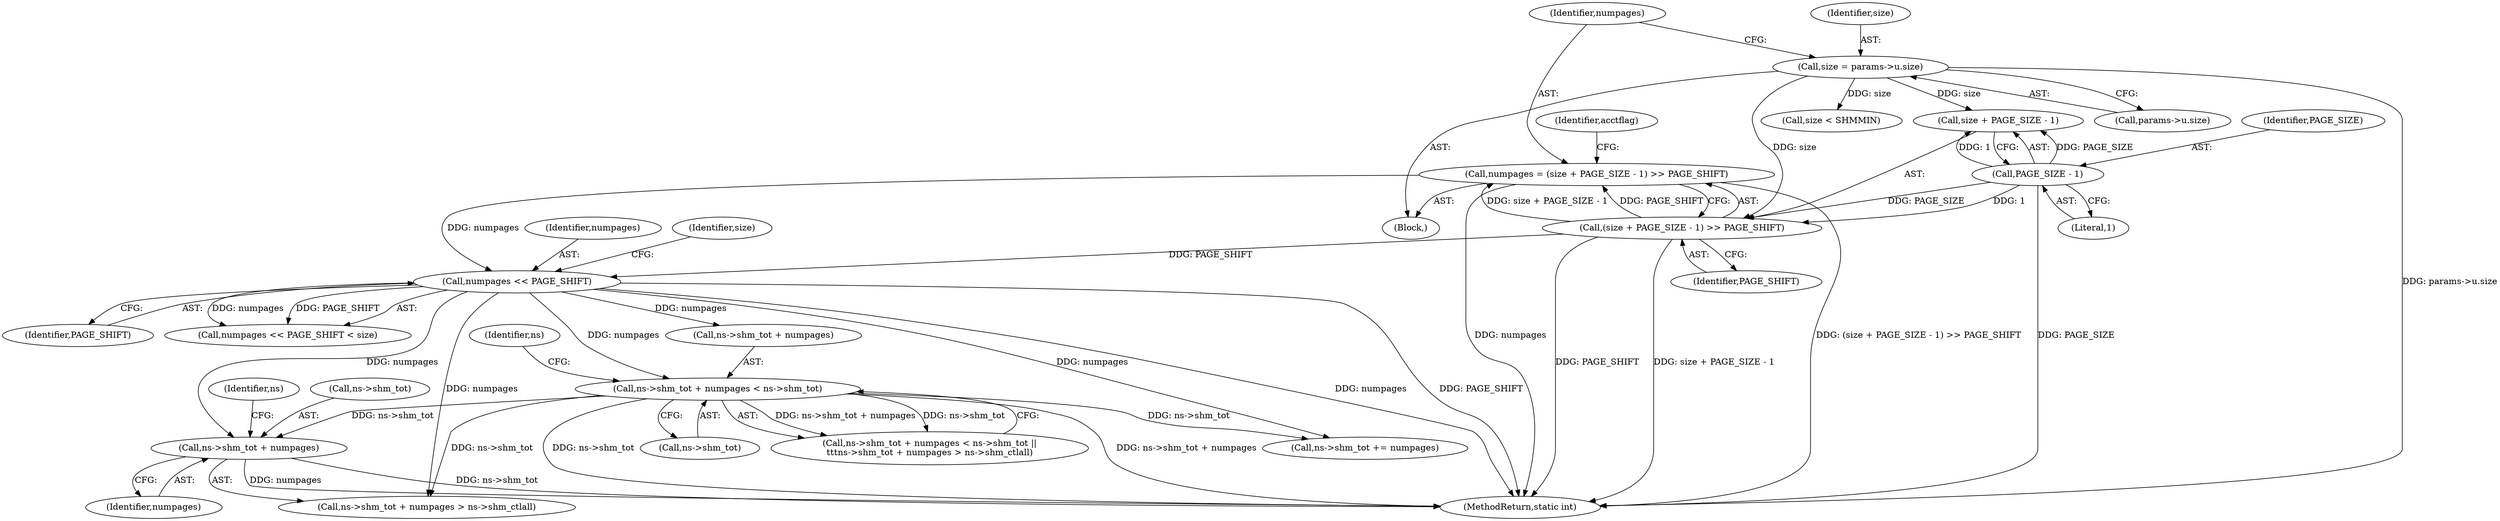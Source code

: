 digraph "0_linux_b9a532277938798b53178d5a66af6e2915cb27cf_0@pointer" {
"1000180" [label="(Call,ns->shm_tot + numpages)"];
"1000170" [label="(Call,ns->shm_tot + numpages < ns->shm_tot)"];
"1000161" [label="(Call,numpages << PAGE_SHIFT)"];
"1000130" [label="(Call,numpages = (size + PAGE_SIZE - 1) >> PAGE_SHIFT)"];
"1000132" [label="(Call,(size + PAGE_SIZE - 1) >> PAGE_SHIFT)"];
"1000120" [label="(Call,size = params->u.size)"];
"1000135" [label="(Call,PAGE_SIZE - 1)"];
"1000133" [label="(Call,size + PAGE_SIZE - 1)"];
"1000161" [label="(Call,numpages << PAGE_SHIFT)"];
"1000137" [label="(Literal,1)"];
"1000186" [label="(Identifier,ns)"];
"1000184" [label="(Identifier,numpages)"];
"1000182" [label="(Identifier,ns)"];
"1000164" [label="(Identifier,size)"];
"1000120" [label="(Call,size = params->u.size)"];
"1000162" [label="(Identifier,numpages)"];
"1000171" [label="(Call,ns->shm_tot + numpages)"];
"1000138" [label="(Identifier,PAGE_SHIFT)"];
"1000415" [label="(Call,ns->shm_tot += numpages)"];
"1000130" [label="(Call,numpages = (size + PAGE_SIZE - 1) >> PAGE_SHIFT)"];
"1000144" [label="(Identifier,acctflag)"];
"1000176" [label="(Call,ns->shm_tot)"];
"1000170" [label="(Call,ns->shm_tot + numpages < ns->shm_tot)"];
"1000135" [label="(Call,PAGE_SIZE - 1)"];
"1000106" [label="(Block,)"];
"1000121" [label="(Identifier,size)"];
"1000148" [label="(Call,size < SHMMIN)"];
"1000180" [label="(Call,ns->shm_tot + numpages)"];
"1000456" [label="(MethodReturn,static int)"];
"1000163" [label="(Identifier,PAGE_SHIFT)"];
"1000132" [label="(Call,(size + PAGE_SIZE - 1) >> PAGE_SHIFT)"];
"1000122" [label="(Call,params->u.size)"];
"1000160" [label="(Call,numpages << PAGE_SHIFT < size)"];
"1000179" [label="(Call,ns->shm_tot + numpages > ns->shm_ctlall)"];
"1000181" [label="(Call,ns->shm_tot)"];
"1000131" [label="(Identifier,numpages)"];
"1000169" [label="(Call,ns->shm_tot + numpages < ns->shm_tot ||\n\t\t\tns->shm_tot + numpages > ns->shm_ctlall)"];
"1000136" [label="(Identifier,PAGE_SIZE)"];
"1000180" -> "1000179"  [label="AST: "];
"1000180" -> "1000184"  [label="CFG: "];
"1000181" -> "1000180"  [label="AST: "];
"1000184" -> "1000180"  [label="AST: "];
"1000186" -> "1000180"  [label="CFG: "];
"1000180" -> "1000456"  [label="DDG: numpages"];
"1000180" -> "1000456"  [label="DDG: ns->shm_tot"];
"1000170" -> "1000180"  [label="DDG: ns->shm_tot"];
"1000161" -> "1000180"  [label="DDG: numpages"];
"1000170" -> "1000169"  [label="AST: "];
"1000170" -> "1000176"  [label="CFG: "];
"1000171" -> "1000170"  [label="AST: "];
"1000176" -> "1000170"  [label="AST: "];
"1000182" -> "1000170"  [label="CFG: "];
"1000169" -> "1000170"  [label="CFG: "];
"1000170" -> "1000456"  [label="DDG: ns->shm_tot"];
"1000170" -> "1000456"  [label="DDG: ns->shm_tot + numpages"];
"1000170" -> "1000169"  [label="DDG: ns->shm_tot + numpages"];
"1000170" -> "1000169"  [label="DDG: ns->shm_tot"];
"1000161" -> "1000170"  [label="DDG: numpages"];
"1000170" -> "1000179"  [label="DDG: ns->shm_tot"];
"1000170" -> "1000415"  [label="DDG: ns->shm_tot"];
"1000161" -> "1000160"  [label="AST: "];
"1000161" -> "1000163"  [label="CFG: "];
"1000162" -> "1000161"  [label="AST: "];
"1000163" -> "1000161"  [label="AST: "];
"1000164" -> "1000161"  [label="CFG: "];
"1000161" -> "1000456"  [label="DDG: PAGE_SHIFT"];
"1000161" -> "1000456"  [label="DDG: numpages"];
"1000161" -> "1000160"  [label="DDG: numpages"];
"1000161" -> "1000160"  [label="DDG: PAGE_SHIFT"];
"1000130" -> "1000161"  [label="DDG: numpages"];
"1000132" -> "1000161"  [label="DDG: PAGE_SHIFT"];
"1000161" -> "1000171"  [label="DDG: numpages"];
"1000161" -> "1000179"  [label="DDG: numpages"];
"1000161" -> "1000415"  [label="DDG: numpages"];
"1000130" -> "1000106"  [label="AST: "];
"1000130" -> "1000132"  [label="CFG: "];
"1000131" -> "1000130"  [label="AST: "];
"1000132" -> "1000130"  [label="AST: "];
"1000144" -> "1000130"  [label="CFG: "];
"1000130" -> "1000456"  [label="DDG: (size + PAGE_SIZE - 1) >> PAGE_SHIFT"];
"1000130" -> "1000456"  [label="DDG: numpages"];
"1000132" -> "1000130"  [label="DDG: size + PAGE_SIZE - 1"];
"1000132" -> "1000130"  [label="DDG: PAGE_SHIFT"];
"1000132" -> "1000138"  [label="CFG: "];
"1000133" -> "1000132"  [label="AST: "];
"1000138" -> "1000132"  [label="AST: "];
"1000132" -> "1000456"  [label="DDG: size + PAGE_SIZE - 1"];
"1000132" -> "1000456"  [label="DDG: PAGE_SHIFT"];
"1000120" -> "1000132"  [label="DDG: size"];
"1000135" -> "1000132"  [label="DDG: PAGE_SIZE"];
"1000135" -> "1000132"  [label="DDG: 1"];
"1000120" -> "1000106"  [label="AST: "];
"1000120" -> "1000122"  [label="CFG: "];
"1000121" -> "1000120"  [label="AST: "];
"1000122" -> "1000120"  [label="AST: "];
"1000131" -> "1000120"  [label="CFG: "];
"1000120" -> "1000456"  [label="DDG: params->u.size"];
"1000120" -> "1000133"  [label="DDG: size"];
"1000120" -> "1000148"  [label="DDG: size"];
"1000135" -> "1000133"  [label="AST: "];
"1000135" -> "1000137"  [label="CFG: "];
"1000136" -> "1000135"  [label="AST: "];
"1000137" -> "1000135"  [label="AST: "];
"1000133" -> "1000135"  [label="CFG: "];
"1000135" -> "1000456"  [label="DDG: PAGE_SIZE"];
"1000135" -> "1000133"  [label="DDG: PAGE_SIZE"];
"1000135" -> "1000133"  [label="DDG: 1"];
}
